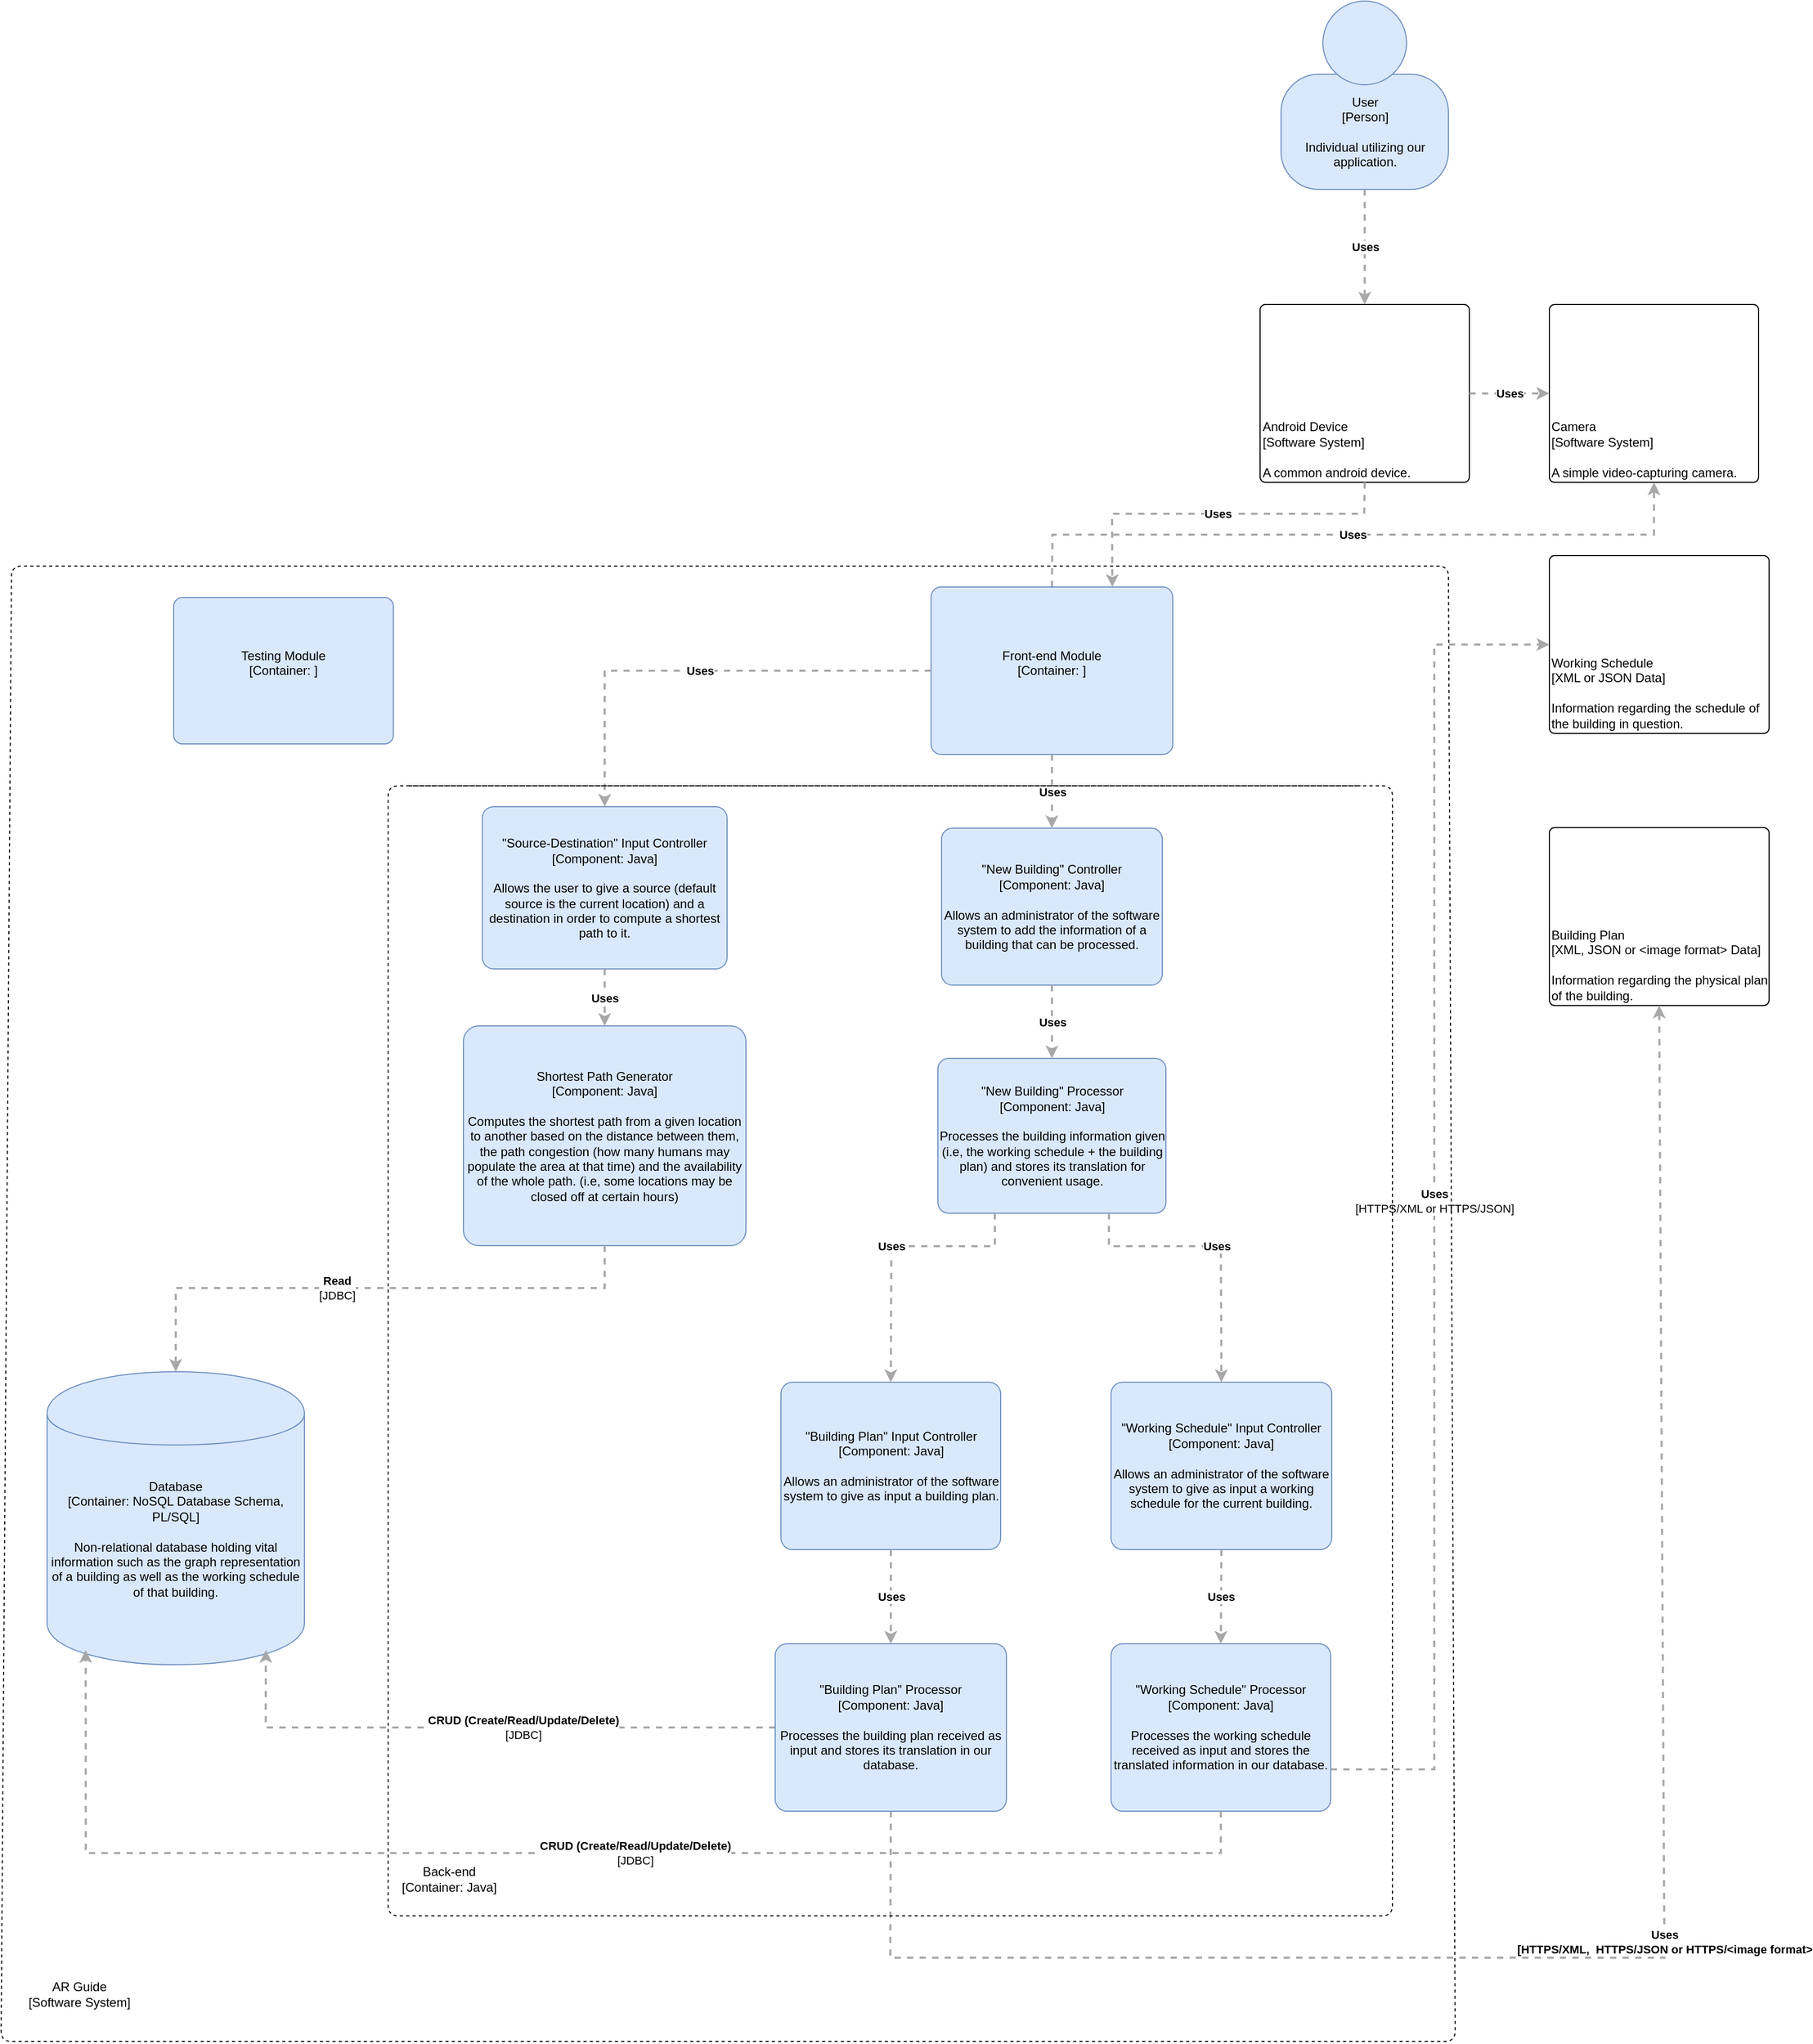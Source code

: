 <mxfile version="10.5.5" type="device"><diagram id="WVCx5SzNy3e6IW9Tbkp7" name="Page-1"><mxGraphModel dx="4922" dy="1570" grid="1" gridSize="10" guides="1" tooltips="1" connect="1" arrows="1" fold="1" page="1" pageScale="1" pageWidth="827" pageHeight="1169" math="0" shadow="0"><root><mxCell id="0"/><mxCell id="1" parent="0"/><mxCell id="odj3idgh9jZ7TmW9V8ri-1" value="" style="group;rounded=0;labelBackgroundColor=none;fillColor=none;fontColor=#000000;align=center;html=1;" vertex="1" connectable="0" parent="1"><mxGeometry x="333.5" y="10" width="160" height="180" as="geometry"/><C4Person as="c4"/></mxCell><object label="User&lt;div&gt;[Person]&lt;/div&gt;&lt;div&gt;&lt;br&gt;&lt;/div&gt;&lt;div&gt;Individual utilizing our application." placeholders="1" c4Name="User" c4Type="body" c4Description="Individual utilizing our application." id="odj3idgh9jZ7TmW9V8ri-2"><mxCell style="rounded=1;whiteSpace=wrap;html=1;labelBackgroundColor=none;fillColor=#dae8fc;fontColor=#000000;align=center;arcSize=33;strokeColor=#6c8ebf;" vertex="1" parent="odj3idgh9jZ7TmW9V8ri-1"><mxGeometry y="70" width="160" height="110" as="geometry"/><C4Person as="c4"/></mxCell></object><mxCell id="odj3idgh9jZ7TmW9V8ri-3" value="" style="ellipse;whiteSpace=wrap;html=1;aspect=fixed;rounded=0;labelBackgroundColor=none;fillColor=#dae8fc;fontSize=12;fontColor=#000000;align=center;strokeColor=#6c8ebf;" vertex="1" parent="odj3idgh9jZ7TmW9V8ri-1"><mxGeometry x="40" width="80" height="80" as="geometry"/><C4Person as="c4"/></mxCell><object label="&lt;div style=&quot;text-align: left&quot;&gt;Android Device&lt;br&gt;[Software System]&lt;br&gt;&lt;br&gt;A common android device.&lt;/div&gt;" placeholders="1" c4Name="Android Device&#10;[Software System]&#10;&#10;A common android device." c4Type="ExecutionEnvironment" c4Application="" id="odj3idgh9jZ7TmW9V8ri-4"><mxCell style="rounded=1;whiteSpace=wrap;html=1;labelBackgroundColor=none;fillColor=#ffffff;fontColor=#000000;align=left;arcSize=3;strokeColor=#000000;verticalAlign=bottom;" vertex="1" parent="1"><mxGeometry x="313.5" y="300" width="200" height="170" as="geometry"/><C4ExecutionEnvironment as="c4"/></mxCell></object><object label="&lt;div style=&quot;text-align: left&quot;&gt;&lt;div style=&quot;text-align: center&quot;&gt;&lt;b&gt;Uses&lt;/b&gt;&lt;/div&gt;&lt;/div&gt;" c4Type="Relationship" c4Description="Beschreibung" c4Technology="technology" id="odj3idgh9jZ7TmW9V8ri-5"><mxCell style="edgeStyle=none;rounded=0;html=1;entryX=0.5;entryY=0;jettySize=auto;orthogonalLoop=1;strokeColor=#A8A8A8;strokeWidth=2;fontColor=#000000;jumpStyle=none;dashed=1;exitX=0.5;exitY=1;exitDx=0;exitDy=0;entryDx=0;entryDy=0;" edge="1" parent="1" source="odj3idgh9jZ7TmW9V8ri-2" target="odj3idgh9jZ7TmW9V8ri-4"><mxGeometry width="160" relative="1" as="geometry"><mxPoint x="210" y="580" as="sourcePoint"/><mxPoint x="370" y="580" as="targetPoint"/></mxGeometry><C4Relationship as="c4"/></mxCell></object><object label="&lt;div style=&quot;text-align: left&quot;&gt;Camera&lt;br&gt;[Software System]&lt;br&gt;&lt;br&gt;A simple video-capturing camera.&lt;/div&gt;" placeholders="1" c4Name="Camera&#10;[Software System]&#10;&#10;A simple video-capturing camera." c4Type="ExecutionEnvironment" c4Application="" id="odj3idgh9jZ7TmW9V8ri-6"><mxCell style="rounded=1;whiteSpace=wrap;html=1;labelBackgroundColor=none;fillColor=#ffffff;fontColor=#000000;align=left;arcSize=3;strokeColor=#000000;verticalAlign=bottom;" vertex="1" parent="1"><mxGeometry x="590" y="300" width="200" height="170" as="geometry"/><C4ExecutionEnvironment as="c4"/></mxCell></object><object label="&lt;div style=&quot;text-align: left&quot;&gt;&lt;div style=&quot;text-align: center&quot;&gt;&lt;b&gt;Uses&lt;/b&gt;&lt;/div&gt;&lt;/div&gt;" c4Type="Relationship" c4Description="Beschreibung" c4Technology="technology" id="odj3idgh9jZ7TmW9V8ri-7"><mxCell style="edgeStyle=none;rounded=0;html=1;entryX=0;entryY=0.5;jettySize=auto;orthogonalLoop=1;strokeColor=#A8A8A8;strokeWidth=2;fontColor=#000000;jumpStyle=none;dashed=1;exitX=1;exitY=0.5;exitDx=0;exitDy=0;entryDx=0;entryDy=0;" edge="1" parent="1" source="odj3idgh9jZ7TmW9V8ri-4" target="odj3idgh9jZ7TmW9V8ri-6"><mxGeometry width="160" relative="1" as="geometry"><mxPoint x="520" y="560" as="sourcePoint"/><mxPoint x="680" y="560" as="targetPoint"/></mxGeometry><C4Relationship as="c4"/></mxCell></object><object label="&lt;div style=&quot;text-align: left&quot;&gt;&lt;div style=&quot;text-align: center&quot;&gt;&lt;b&gt;Uses&lt;/b&gt;&lt;/div&gt;&lt;/div&gt;" c4Type="Relationship" c4Description="Beschreibung" c4Technology="technology" id="odj3idgh9jZ7TmW9V8ri-8"><mxCell style="edgeStyle=none;rounded=0;html=1;jettySize=auto;orthogonalLoop=1;strokeColor=#A8A8A8;strokeWidth=2;fontColor=#000000;jumpStyle=none;dashed=1;exitX=0.5;exitY=1;exitDx=0;exitDy=0;entryX=0.75;entryY=0;entryDx=0;entryDy=0;" edge="1" parent="1" source="odj3idgh9jZ7TmW9V8ri-4" target="odj3idgh9jZ7TmW9V8ri-13"><mxGeometry width="160" relative="1" as="geometry"><mxPoint x="210" y="630" as="sourcePoint"/><mxPoint x="210" y="430" as="targetPoint"/><Array as="points"><mxPoint x="413" y="500"/><mxPoint x="172" y="500"/></Array></mxGeometry><C4Relationship as="c4"/></mxCell></object><object label="&lt;div style=&quot;text-align: left&quot;&gt;Working Schedule&lt;br&gt;[XML or JSON Data]&lt;br&gt;&lt;br&gt;Information regarding the schedule of the building in question.&lt;/div&gt;" placeholders="1" c4Name="Working Schedule&#10;[XML Data]&#10;&#10;Information regarding the schedule of the building in question." c4Type="ExecutionEnvironment" c4Application="applicationAndVersion" id="odj3idgh9jZ7TmW9V8ri-9"><mxCell style="rounded=1;whiteSpace=wrap;html=1;labelBackgroundColor=none;fillColor=#ffffff;fontColor=#000000;align=left;arcSize=3;strokeColor=#000000;verticalAlign=bottom;" vertex="1" parent="1"><mxGeometry x="590" y="540" width="210" height="170" as="geometry"/><C4ExecutionEnvironment as="c4"/></mxCell></object><object label="&lt;div style=&quot;text-align: left&quot;&gt;Building Plan&lt;br&gt;[XML, JSON or &amp;lt;image format&amp;gt; Data]&lt;br&gt;&lt;br&gt;Information regarding the physical plan of the building.&lt;/div&gt;" placeholders="1" c4Name="Building Plan&#10;[]&#10;&#10;Information regarding the physical plan of the building." c4Type="ExecutionEnvironment" c4Application="applicationAndVersion" id="odj3idgh9jZ7TmW9V8ri-10"><mxCell style="rounded=1;whiteSpace=wrap;html=1;labelBackgroundColor=none;fillColor=#ffffff;fontColor=#000000;align=left;arcSize=3;strokeColor=#000000;verticalAlign=bottom;" vertex="1" parent="1"><mxGeometry x="590" y="800" width="210" height="170" as="geometry"/><C4ExecutionEnvironment as="c4"/></mxCell></object><object label="&lt;div style=&quot;text-align: left&quot;&gt;&lt;div style=&quot;text-align: center&quot;&gt;&lt;b&gt;Uses&lt;/b&gt;&lt;/div&gt;&lt;div style=&quot;text-align: center&quot;&gt;[HTTPS/XML or HTTPS/JSON]&lt;/div&gt;&lt;/div&gt;" c4Type="Relationship" c4Description="Beschreibung" c4Technology="technology" id="odj3idgh9jZ7TmW9V8ri-11"><mxCell style="edgeStyle=none;rounded=0;html=1;entryX=0;entryY=0.5;jettySize=auto;orthogonalLoop=1;strokeColor=#A8A8A8;strokeWidth=2;fontColor=#000000;jumpStyle=none;dashed=1;exitX=1;exitY=0.75;exitDx=0;exitDy=0;entryDx=0;entryDy=0;" edge="1" parent="1" source="odj3idgh9jZ7TmW9V8ri-24" target="odj3idgh9jZ7TmW9V8ri-9"><mxGeometry width="160" relative="1" as="geometry"><mxPoint x="239" y="838" as="sourcePoint"/><mxPoint x="560" y="780" as="targetPoint"/><Array as="points"><mxPoint x="480" y="1700"/><mxPoint x="480" y="838"/><mxPoint x="480" y="625"/></Array></mxGeometry><C4Relationship as="c4"/></mxCell></object><object label="&lt;div style=&quot;text-align: left&quot;&gt;&lt;div style=&quot;text-align: center&quot;&gt;&lt;b&gt;Uses&lt;/b&gt;&lt;/div&gt;&lt;/div&gt;" c4Type="Relationship" c4Description="Beschreibung" c4Technology="technology" id="odj3idgh9jZ7TmW9V8ri-12"><mxCell style="edgeStyle=none;rounded=0;html=1;entryX=0.5;entryY=1;jettySize=auto;orthogonalLoop=1;strokeColor=#A8A8A8;strokeWidth=2;fontColor=#000000;jumpStyle=none;dashed=1;exitX=0.5;exitY=0;exitDx=0;exitDy=0;entryDx=0;entryDy=0;" edge="1" parent="1" source="odj3idgh9jZ7TmW9V8ri-13" target="odj3idgh9jZ7TmW9V8ri-6"><mxGeometry width="160" relative="1" as="geometry"><mxPoint x="254.714" y="549.714" as="sourcePoint"/><mxPoint x="560" y="760" as="targetPoint"/><Array as="points"><mxPoint x="115" y="520"/><mxPoint x="690" y="520"/></Array></mxGeometry><C4Relationship as="c4"/></mxCell></object><object label="&lt;span&gt;Front-end Module&lt;/span&gt;&lt;div&gt;[Container:&amp;nbsp;&lt;span&gt;&lt;/span&gt;&lt;span&gt;]&lt;/span&gt;&lt;/div&gt;&lt;div&gt;&lt;br&gt;&lt;/div&gt;&lt;div&gt;&lt;/div&gt;" placeholders="1" c4Name="Front-end Module" c4Type="Container" c4Technology="" c4Description="" id="odj3idgh9jZ7TmW9V8ri-13"><mxCell style="rounded=1;whiteSpace=wrap;html=1;labelBackgroundColor=none;fillColor=#dae8fc;fontColor=#000000;align=center;arcSize=6;strokeColor=#6c8ebf;" vertex="1" parent="1"><mxGeometry x="-1" y="570" width="231" height="160" as="geometry"/><C4Container as="c4"/></mxCell></object><object label="&lt;span&gt;Testing Module&lt;/span&gt;&lt;div&gt;[Container:&amp;nbsp;&lt;span&gt;&lt;/span&gt;&lt;span&gt;]&lt;/span&gt;&lt;/div&gt;&lt;div&gt;&lt;br&gt;&lt;/div&gt;&lt;div&gt;&lt;/div&gt;" placeholders="1" c4Name="Testing Module" c4Type="Container" c4Technology="" c4Description="" id="odj3idgh9jZ7TmW9V8ri-15"><mxCell style="rounded=1;whiteSpace=wrap;html=1;labelBackgroundColor=none;fillColor=#dae8fc;fontColor=#000000;align=center;arcSize=6;strokeColor=#6c8ebf;" vertex="1" parent="1"><mxGeometry x="-725" y="580" width="210" height="140" as="geometry"/><C4Container as="c4"/></mxCell></object><object label="&lt;span&gt;Database&lt;/span&gt;&lt;div&gt;[Container:&amp;nbsp;NoSQL Database Schema, PL/SQL]&lt;/div&gt;&lt;div&gt;&lt;br&gt;&lt;/div&gt;&lt;div&gt;Non-relational database holding vital information such as the graph representation of a building as well as the working schedule of that building.&lt;/div&gt;" placeholders="1" c4Type="Database" c4Technology="NoSQL Database Schema" c4Description="Non-relational database holding vital information such as the graph representation of a building as well as the working schedule of that building." id="odj3idgh9jZ7TmW9V8ri-16"><mxCell style="shape=cylinder;whiteSpace=wrap;html=1;boundedLbl=1;rounded=0;labelBackgroundColor=none;fillColor=#dae8fc;fontSize=12;fontColor=#000000;align=center;strokeColor=#6c8ebf;" vertex="1" parent="1"><mxGeometry x="-846" y="1320" width="246" height="280" as="geometry"/><C4Database as="c4"/></mxCell></object><object label="&lt;div style=&quot;text-align: left&quot;&gt;&lt;div style=&quot;text-align: center&quot;&gt;&lt;b&gt;CRUD (Create/Read/Update/Delete)&lt;/b&gt;&lt;/div&gt;&lt;div style=&quot;text-align: center&quot;&gt;[JDBC]&lt;/div&gt;&lt;/div&gt;" c4Type="Relationship" c4Description="Beschreibung" c4Technology="technology" id="odj3idgh9jZ7TmW9V8ri-17"><mxCell style="edgeStyle=none;rounded=0;html=1;entryX=0.85;entryY=0.95;jettySize=auto;orthogonalLoop=1;strokeColor=#A8A8A8;strokeWidth=2;fontColor=#000000;jumpStyle=none;dashed=1;entryDx=0;entryDy=0;exitX=0;exitY=0.5;exitDx=0;exitDy=0;entryPerimeter=0;" edge="1" parent="1" source="odj3idgh9jZ7TmW9V8ri-25" target="odj3idgh9jZ7TmW9V8ri-16"><mxGeometry x="-0.143" width="160" relative="1" as="geometry"><mxPoint x="-250" y="1780" as="sourcePoint"/><mxPoint x="290" y="1240" as="targetPoint"/><Array as="points"><mxPoint x="-210" y="1660"/><mxPoint x="-270" y="1660"/><mxPoint x="-381" y="1660"/><mxPoint x="-637" y="1660"/></Array><mxPoint x="-1" as="offset"/></mxGeometry><C4Relationship as="c4"/></mxCell></object><object label="&lt;div style=&quot;text-align: left&quot;&gt;&lt;div style=&quot;text-align: center&quot;&gt;&lt;div&gt;&lt;b&gt;Uses&lt;/b&gt;&lt;/div&gt;&lt;div&gt;&lt;b&gt;[HTTPS/XML,&amp;nbsp; HTTPS/JSON or HTTPS/&amp;lt;image format&amp;gt;&lt;/b&gt;&lt;/div&gt;&lt;/div&gt;&lt;/div&gt;" c4Type="Relationship" c4Description="Beschreibung" c4Technology="technology" id="odj3idgh9jZ7TmW9V8ri-18"><mxCell style="edgeStyle=none;rounded=0;html=1;entryX=0.5;entryY=1;jettySize=auto;orthogonalLoop=1;strokeColor=#A8A8A8;strokeWidth=2;fontColor=#000000;jumpStyle=none;dashed=1;exitX=0.5;exitY=1;exitDx=0;exitDy=0;entryDx=0;entryDy=0;" edge="1" parent="1" source="odj3idgh9jZ7TmW9V8ri-25" target="odj3idgh9jZ7TmW9V8ri-10"><mxGeometry width="160" relative="1" as="geometry"><mxPoint x="239" y="886" as="sourcePoint"/><mxPoint x="580" y="900" as="targetPoint"/><Array as="points"><mxPoint x="-40" y="1880"/><mxPoint x="700" y="1880"/></Array></mxGeometry><C4Relationship as="c4"/></mxCell></object><mxCell id="odj3idgh9jZ7TmW9V8ri-19" value="" style="endArrow=none;dashed=1;html=1;" edge="1" parent="1"><mxGeometry width="50" height="50" relative="1" as="geometry"><mxPoint x="-730" y="550" as="sourcePoint"/><mxPoint x="474.5" y="550" as="targetPoint"/><Array as="points"><mxPoint x="493.5" y="550"/><mxPoint x="500" y="1960"/><mxPoint x="-890" y="1960"/><mxPoint x="-880" y="550"/></Array></mxGeometry></mxCell><mxCell id="odj3idgh9jZ7TmW9V8ri-20" value="AR Guide&lt;br&gt;[Software System]&lt;br&gt;" style="text;html=1;strokeColor=none;fillColor=none;align=center;verticalAlign=middle;whiteSpace=wrap;rounded=0;" vertex="1" parent="1"><mxGeometry x="-880" y="1880" width="130" height="70" as="geometry"/></mxCell><object label="&lt;span&gt;&quot;Working Schedule&quot; Input Controller&lt;/span&gt;&lt;div&gt;[Component:&amp;nbsp;&lt;span&gt;Java&lt;/span&gt;&lt;span&gt;]&lt;/span&gt;&lt;/div&gt;&lt;div&gt;&lt;br&gt;&lt;/div&gt;&lt;div&gt;Allows an administrator of the software system to give as input a working schedule for the current building.&lt;/div&gt;" placeholders="1" c4Name="&quot;Working Schedule&quot; Input Controller" c4Type="Component" c4Technology="Java" c4Description="Allows an administrator of the software system to give as input a working schedule for the current building." id="odj3idgh9jZ7TmW9V8ri-21"><mxCell style="rounded=1;whiteSpace=wrap;html=1;labelBackgroundColor=none;fillColor=#dae8fc;fontColor=#000000;align=center;arcSize=7;strokeColor=#6c8ebf;" vertex="1" parent="1"><mxGeometry x="171" y="1330" width="211" height="160" as="geometry"/><C4Component as="c4"/></mxCell></object><object label="&lt;span&gt;&quot;Building Plan&quot; Input Controller&lt;/span&gt;&lt;div&gt;[Component:&amp;nbsp;&lt;span&gt;Java&lt;/span&gt;&lt;span&gt;]&lt;/span&gt;&lt;/div&gt;&lt;div&gt;&lt;br&gt;&lt;/div&gt;&lt;div&gt;Allows an administrator of the software system to give as input a building plan.&lt;/div&gt;" placeholders="1" c4Name="&quot;Building Plan&quot; Input Controller" c4Type="Component" c4Technology="Java" c4Description="Allows an administrator of the software system to give as input a building plan." id="odj3idgh9jZ7TmW9V8ri-22"><mxCell style="rounded=1;whiteSpace=wrap;html=1;labelBackgroundColor=none;fillColor=#dae8fc;fontColor=#000000;align=center;arcSize=7;strokeColor=#6c8ebf;" vertex="1" parent="1"><mxGeometry x="-144.5" y="1330" width="210" height="160" as="geometry"/><C4Component as="c4"/></mxCell></object><object label="&lt;span&gt;&quot;New Building&quot; Controller&lt;/span&gt;&lt;div&gt;[Component:&amp;nbsp;&lt;span&gt;Java&lt;/span&gt;&lt;span&gt;]&lt;/span&gt;&lt;/div&gt;&lt;div&gt;&lt;br&gt;&lt;/div&gt;&lt;div&gt;Allows an administrator of the software system to add the information of a building that can be processed.&lt;/div&gt;" placeholders="1" c4Name="&quot;New Building&quot; Controller" c4Type="Component" c4Technology="Java" c4Description="Allows an administrator of the software system to add the information of a building that can be processed." id="odj3idgh9jZ7TmW9V8ri-23"><mxCell style="rounded=1;whiteSpace=wrap;html=1;labelBackgroundColor=none;fillColor=#dae8fc;fontColor=#000000;align=center;arcSize=7;strokeColor=#6c8ebf;" vertex="1" parent="1"><mxGeometry x="9" y="800.5" width="211" height="150" as="geometry"/><C4Component as="c4"/></mxCell></object><object label="&lt;span&gt;&quot;Working Schedule&quot; Processor&lt;/span&gt;&lt;div&gt;[Component:&amp;nbsp;&lt;span&gt;Java&lt;/span&gt;&lt;span&gt;]&lt;/span&gt;&lt;/div&gt;&lt;div&gt;&lt;br&gt;&lt;/div&gt;&lt;div&gt;Processes the working schedule received as input and stores the translated information in our database.&lt;/div&gt;" placeholders="1" c4Name="&quot;Working Schedule&quot; Processor" c4Type="Component" c4Technology="Java" c4Description="Processes the working schedule received as input and stores the translated information." id="odj3idgh9jZ7TmW9V8ri-24"><mxCell style="rounded=1;whiteSpace=wrap;html=1;labelBackgroundColor=none;fillColor=#dae8fc;fontColor=#000000;align=center;arcSize=7;strokeColor=#6c8ebf;" vertex="1" parent="1"><mxGeometry x="171" y="1580" width="210" height="160" as="geometry"/><C4Component as="c4"/></mxCell></object><object label="&lt;span&gt;&quot;Building Plan&quot; Processor&lt;/span&gt;&lt;div&gt;[Component:&amp;nbsp;&lt;span&gt;Java&lt;/span&gt;&lt;span&gt;]&lt;/span&gt;&lt;/div&gt;&lt;div&gt;&lt;br&gt;&lt;/div&gt;&lt;div&gt;Processes the building plan received as input and stores its translation in our database.&lt;/div&gt;" placeholders="1" c4Name="&quot;Building Plan&quot; Processor" c4Type="Component" c4Technology="Java" c4Description="Processes the building plan received as input and stores its translation." id="odj3idgh9jZ7TmW9V8ri-25"><mxCell style="rounded=1;whiteSpace=wrap;html=1;labelBackgroundColor=none;fillColor=#dae8fc;fontColor=#000000;align=center;arcSize=7;strokeColor=#6c8ebf;" vertex="1" parent="1"><mxGeometry x="-150" y="1580" width="221" height="160" as="geometry"/><C4Component as="c4"/></mxCell></object><object label="&lt;span&gt;Shortest Path Generator&lt;/span&gt;&lt;div&gt;[Component:&amp;nbsp;&lt;span&gt;Java&lt;/span&gt;&lt;span&gt;]&lt;/span&gt;&lt;/div&gt;&lt;div&gt;&lt;br&gt;&lt;/div&gt;&lt;div&gt;Computes the shortest path from a given location to another based on the distance between them, the path congestion (how many humans may populate the area at that time) and the availability of the whole path. (i.e, some locations may be closed off at certain hours)&lt;/div&gt;" placeholders="1" c4Name="Shortest Path Generator" c4Type="Component" c4Technology="Java" c4Description="Computes the shortest path from a given location to another based on the distance between them, the path congestion (how many humans may populate the area at that time) and the availability of the whole path. (i.e, some locations may be closed off at certain hours)" id="odj3idgh9jZ7TmW9V8ri-26"><mxCell style="rounded=1;whiteSpace=wrap;html=1;labelBackgroundColor=none;fillColor=#dae8fc;fontColor=#000000;align=center;arcSize=7;strokeColor=#6c8ebf;" vertex="1" parent="1"><mxGeometry x="-448" y="989.5" width="270" height="210" as="geometry"/><C4Component as="c4"/></mxCell></object><object label="&lt;span&gt;&quot;Source-Destination&quot; Input Controller&lt;/span&gt;&lt;div&gt;[Component:&amp;nbsp;&lt;span&gt;Java&lt;/span&gt;&lt;span&gt;]&lt;/span&gt;&lt;/div&gt;&lt;div&gt;&lt;br&gt;&lt;/div&gt;&lt;div&gt;Allows the user to give a source (default source is the current location) and a destination in order to compute a shortest path to it.&lt;/div&gt;" placeholders="1" c4Name="&quot;Source-Destination&quot; Input Controller" c4Type="Component" c4Technology="Java" c4Description="Allows the user to give a source (default source is the current location) and a destination in order to compute a shortest path to it." id="odj3idgh9jZ7TmW9V8ri-27"><mxCell style="rounded=1;whiteSpace=wrap;html=1;labelBackgroundColor=none;fillColor=#dae8fc;fontColor=#000000;align=center;arcSize=7;strokeColor=#6c8ebf;" vertex="1" parent="1"><mxGeometry x="-430" y="780" width="234" height="155" as="geometry"/><C4Component as="c4"/></mxCell></object><object label="&lt;span&gt;&quot;New Building&quot; Processor&lt;/span&gt;&lt;div&gt;[Component:&amp;nbsp;&lt;span&gt;Java&lt;/span&gt;&lt;span&gt;]&lt;/span&gt;&lt;/div&gt;&lt;div&gt;&lt;br&gt;&lt;/div&gt;&lt;div&gt;Processes the building information given (i.e, the working schedule + the building plan) and stores its translation for convenient usage.&lt;/div&gt;" placeholders="1" c4Name="&quot;New Building&quot; Processor" c4Type="Component" c4Technology="Java" c4Description="Processes the building information given (i.e, the working schedule + the building plan) and stores its translation for convenient usage." id="odj3idgh9jZ7TmW9V8ri-29"><mxCell style="rounded=1;whiteSpace=wrap;html=1;labelBackgroundColor=none;fillColor=#dae8fc;fontColor=#000000;align=center;arcSize=7;strokeColor=#6c8ebf;" vertex="1" parent="1"><mxGeometry x="5.5" y="1020.5" width="218" height="148" as="geometry"/><C4Component as="c4"/></mxCell></object><object label="&lt;div style=&quot;text-align: left&quot;&gt;&lt;div style=&quot;text-align: center&quot;&gt;&lt;b&gt;Uses&lt;/b&gt;&lt;/div&gt;&lt;/div&gt;" c4Type="Relationship" c4Description="Beschreibung" c4Technology="technology" id="odj3idgh9jZ7TmW9V8ri-32"><mxCell style="edgeStyle=none;rounded=0;html=1;entryX=0.5;entryY=0;jettySize=auto;orthogonalLoop=1;strokeColor=#A8A8A8;strokeWidth=2;fontColor=#000000;jumpStyle=none;dashed=1;exitX=0.5;exitY=1;exitDx=0;exitDy=0;entryDx=0;entryDy=0;" edge="1" parent="1" source="odj3idgh9jZ7TmW9V8ri-23" target="odj3idgh9jZ7TmW9V8ri-29"><mxGeometry width="160" relative="1" as="geometry"><mxPoint x="-150" y="1000" as="sourcePoint"/><mxPoint x="10" y="1000" as="targetPoint"/></mxGeometry><C4Relationship as="c4"/></mxCell></object><object label="&lt;div style=&quot;text-align: left&quot;&gt;&lt;div style=&quot;text-align: center&quot;&gt;&lt;b&gt;Uses&lt;/b&gt;&lt;/div&gt;&lt;/div&gt;" c4Type="Relationship" c4Description="Beschreibung" c4Technology="technology" id="odj3idgh9jZ7TmW9V8ri-33"><mxCell style="edgeStyle=none;rounded=0;html=1;entryX=0.5;entryY=0;jettySize=auto;orthogonalLoop=1;strokeColor=#A8A8A8;strokeWidth=2;fontColor=#000000;jumpStyle=none;dashed=1;exitX=0.25;exitY=1;exitDx=0;exitDy=0;entryDx=0;entryDy=0;" edge="1" parent="1" source="odj3idgh9jZ7TmW9V8ri-29" target="odj3idgh9jZ7TmW9V8ri-22"><mxGeometry width="160" relative="1" as="geometry"><mxPoint x="-230" y="1240" as="sourcePoint"/><mxPoint x="-70" y="1240" as="targetPoint"/><Array as="points"><mxPoint x="60" y="1200"/><mxPoint x="-39" y="1200"/></Array></mxGeometry><C4Relationship as="c4"/></mxCell></object><object label="&lt;div style=&quot;text-align: left&quot;&gt;&lt;div style=&quot;text-align: center&quot;&gt;&lt;b&gt;Uses&lt;/b&gt;&lt;/div&gt;&lt;/div&gt;" c4Type="Relationship" c4Description="Beschreibung" c4Technology="technology" id="odj3idgh9jZ7TmW9V8ri-34"><mxCell style="edgeStyle=none;rounded=0;html=1;entryX=0.5;entryY=0;jettySize=auto;orthogonalLoop=1;strokeColor=#A8A8A8;strokeWidth=2;fontColor=#000000;jumpStyle=none;dashed=1;exitX=0.75;exitY=1;exitDx=0;exitDy=0;entryDx=0;entryDy=0;" edge="1" parent="1" source="odj3idgh9jZ7TmW9V8ri-29" target="odj3idgh9jZ7TmW9V8ri-21"><mxGeometry width="160" relative="1" as="geometry"><mxPoint x="160" y="1230" as="sourcePoint"/><mxPoint x="320" y="1230" as="targetPoint"/><Array as="points"><mxPoint x="169" y="1200"/><mxPoint x="276" y="1200"/></Array></mxGeometry><C4Relationship as="c4"/></mxCell></object><object label="&lt;div style=&quot;text-align: left&quot;&gt;&lt;div style=&quot;text-align: center&quot;&gt;&lt;b&gt;Uses&lt;/b&gt;&lt;/div&gt;&lt;/div&gt;" c4Type="Relationship" c4Description="Beschreibung" c4Technology="technology" id="odj3idgh9jZ7TmW9V8ri-35"><mxCell style="edgeStyle=none;rounded=0;html=1;entryX=0.5;entryY=0;jettySize=auto;orthogonalLoop=1;strokeColor=#A8A8A8;strokeWidth=2;fontColor=#000000;jumpStyle=none;dashed=1;exitX=0.5;exitY=1;exitDx=0;exitDy=0;entryDx=0;entryDy=0;" edge="1" parent="1" source="odj3idgh9jZ7TmW9V8ri-22" target="odj3idgh9jZ7TmW9V8ri-25"><mxGeometry width="160" relative="1" as="geometry"><mxPoint x="-350" y="1590" as="sourcePoint"/><mxPoint x="-190" y="1590" as="targetPoint"/></mxGeometry><C4Relationship as="c4"/></mxCell></object><object label="&lt;div style=&quot;text-align: left&quot;&gt;&lt;div style=&quot;text-align: center&quot;&gt;&lt;b&gt;Uses&lt;/b&gt;&lt;/div&gt;&lt;/div&gt;" c4Type="Relationship" c4Description="Beschreibung" c4Technology="technology" id="odj3idgh9jZ7TmW9V8ri-36"><mxCell style="edgeStyle=none;rounded=0;html=1;entryX=0.5;entryY=0;jettySize=auto;orthogonalLoop=1;strokeColor=#A8A8A8;strokeWidth=2;fontColor=#000000;jumpStyle=none;dashed=1;exitX=0.5;exitY=1;exitDx=0;exitDy=0;entryDx=0;entryDy=0;" edge="1" parent="1" source="odj3idgh9jZ7TmW9V8ri-21" target="odj3idgh9jZ7TmW9V8ri-24"><mxGeometry width="160" relative="1" as="geometry"><mxPoint x="130" y="1510" as="sourcePoint"/><mxPoint x="290" y="1510" as="targetPoint"/></mxGeometry><C4Relationship as="c4"/></mxCell></object><object label="&lt;div style=&quot;text-align: left&quot;&gt;&lt;div style=&quot;text-align: center&quot;&gt;&lt;div&gt;&lt;b&gt;CRUD (Create/Read/Update/Delete)&lt;/b&gt;&lt;/div&gt;&lt;div&gt;[JDBC]&lt;/div&gt;&lt;/div&gt;&lt;/div&gt;" c4Type="Relationship" c4Description="Beschreibung" c4Technology="technology" id="odj3idgh9jZ7TmW9V8ri-37"><mxCell style="edgeStyle=none;rounded=0;html=1;entryX=0.15;entryY=0.95;jettySize=auto;orthogonalLoop=1;strokeColor=#A8A8A8;strokeWidth=2;fontColor=#000000;jumpStyle=none;dashed=1;exitX=0.5;exitY=1;exitDx=0;exitDy=0;entryDx=0;entryDy=0;entryPerimeter=0;" edge="1" parent="1" source="odj3idgh9jZ7TmW9V8ri-24" target="odj3idgh9jZ7TmW9V8ri-16"><mxGeometry x="-0.09" width="160" relative="1" as="geometry"><mxPoint x="-290" y="1890" as="sourcePoint"/><mxPoint x="-130" y="1890" as="targetPoint"/><Array as="points"><mxPoint x="276" y="1780"/><mxPoint x="-553" y="1780"/><mxPoint x="-809" y="1780"/></Array><mxPoint as="offset"/></mxGeometry><C4Relationship as="c4"/></mxCell></object><object label="&lt;div style=&quot;text-align: left&quot;&gt;&lt;div style=&quot;text-align: center&quot;&gt;&lt;b&gt;Read&lt;/b&gt;&lt;/div&gt;&lt;div style=&quot;text-align: center&quot;&gt;[JDBC]&lt;/div&gt;&lt;/div&gt;" c4Type="Relationship" c4Description="Beschreibung" c4Technology="technology" id="odj3idgh9jZ7TmW9V8ri-38"><mxCell style="edgeStyle=none;rounded=0;html=1;entryX=0.5;entryY=0;jettySize=auto;orthogonalLoop=1;strokeColor=#A8A8A8;strokeWidth=2;fontColor=#000000;jumpStyle=none;dashed=1;exitX=0.5;exitY=1;exitDx=0;exitDy=0;entryDx=0;entryDy=0;" edge="1" parent="1" source="odj3idgh9jZ7TmW9V8ri-26" target="odj3idgh9jZ7TmW9V8ri-16"><mxGeometry x="0.118" width="160" relative="1" as="geometry"><mxPoint x="-620" y="1260" as="sourcePoint"/><mxPoint x="-460" y="1260" as="targetPoint"/><Array as="points"><mxPoint x="-313" y="1240"/><mxPoint x="-467" y="1240"/><mxPoint x="-723" y="1240"/></Array><mxPoint as="offset"/></mxGeometry><C4Relationship as="c4"/></mxCell></object><object label="&lt;div style=&quot;text-align: left&quot;&gt;&lt;div style=&quot;text-align: center&quot;&gt;&lt;b&gt;Uses&lt;/b&gt;&lt;/div&gt;&lt;/div&gt;" c4Type="Relationship" c4Description="Beschreibung" c4Technology="technology" id="odj3idgh9jZ7TmW9V8ri-39"><mxCell style="edgeStyle=none;rounded=0;html=1;entryX=0.5;entryY=0;jettySize=auto;orthogonalLoop=1;strokeColor=#A8A8A8;strokeWidth=2;fontColor=#000000;jumpStyle=none;dashed=1;exitX=0.5;exitY=1;exitDx=0;exitDy=0;entryDx=0;entryDy=0;" edge="1" parent="1" source="odj3idgh9jZ7TmW9V8ri-27" target="odj3idgh9jZ7TmW9V8ri-26"><mxGeometry width="160" relative="1" as="geometry"><mxPoint x="-600" y="1020" as="sourcePoint"/><mxPoint x="-440" y="1020" as="targetPoint"/></mxGeometry><C4Relationship as="c4"/></mxCell></object><object label="&lt;div style=&quot;text-align: left&quot;&gt;&lt;div style=&quot;text-align: center&quot;&gt;&lt;b&gt;Uses&lt;/b&gt;&lt;/div&gt;&lt;/div&gt;" c4Type="Relationship" c4Description="Beschreibung" c4Technology="technology" id="odj3idgh9jZ7TmW9V8ri-40"><mxCell style="edgeStyle=none;rounded=0;html=1;entryX=0.5;entryY=0;jettySize=auto;orthogonalLoop=1;strokeColor=#A8A8A8;strokeWidth=2;fontColor=#000000;jumpStyle=none;dashed=1;exitX=0.5;exitY=1;exitDx=0;exitDy=0;entryDx=0;entryDy=0;" edge="1" parent="1" source="odj3idgh9jZ7TmW9V8ri-13" target="odj3idgh9jZ7TmW9V8ri-23"><mxGeometry width="160" relative="1" as="geometry"><mxPoint x="-90" y="830" as="sourcePoint"/><mxPoint x="70" y="830" as="targetPoint"/></mxGeometry><C4Relationship as="c4"/></mxCell></object><object label="&lt;div style=&quot;text-align: left&quot;&gt;&lt;div style=&quot;text-align: center&quot;&gt;&lt;b&gt;Uses&lt;/b&gt;&lt;/div&gt;&lt;/div&gt;" c4Type="Relationship" c4Description="Beschreibung" c4Technology="technology" id="odj3idgh9jZ7TmW9V8ri-41"><mxCell style="edgeStyle=none;rounded=0;html=1;entryX=0.5;entryY=0;jettySize=auto;orthogonalLoop=1;strokeColor=#A8A8A8;strokeWidth=2;fontColor=#000000;jumpStyle=none;dashed=1;exitX=0;exitY=0.5;exitDx=0;exitDy=0;entryDx=0;entryDy=0;" edge="1" parent="1" source="odj3idgh9jZ7TmW9V8ri-13" target="odj3idgh9jZ7TmW9V8ri-27"><mxGeometry width="160" relative="1" as="geometry"><mxPoint x="-120" y="870" as="sourcePoint"/><mxPoint x="40" y="870" as="targetPoint"/><Array as="points"><mxPoint x="-120" y="650"/><mxPoint x="-313" y="650"/></Array></mxGeometry><C4Relationship as="c4"/></mxCell></object><mxCell id="odj3idgh9jZ7TmW9V8ri-42" value="" style="endArrow=none;dashed=1;html=1;" edge="1" parent="1"><mxGeometry width="50" height="50" relative="1" as="geometry"><mxPoint x="-500" y="760" as="sourcePoint"/><mxPoint x="410" y="760" as="targetPoint"/><Array as="points"><mxPoint x="440" y="760"/><mxPoint x="440" y="1840"/><mxPoint x="-520" y="1840"/><mxPoint x="-520" y="760"/></Array></mxGeometry></mxCell><mxCell id="odj3idgh9jZ7TmW9V8ri-43" value="Back-end&lt;br&gt;[Container: Java]&lt;br&gt;" style="text;html=1;strokeColor=none;fillColor=none;align=center;verticalAlign=middle;whiteSpace=wrap;rounded=0;" vertex="1" parent="1"><mxGeometry x="-515" y="1780" width="107" height="50" as="geometry"/></mxCell></root></mxGraphModel></diagram></mxfile>